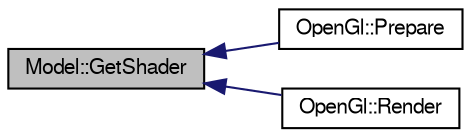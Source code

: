 digraph G
{
  bgcolor="transparent";
  edge [fontname="FreeSans",fontsize=10,labelfontname="FreeSans",labelfontsize=10];
  node [fontname="FreeSans",fontsize=10,shape=record];
  rankdir=LR;
  Node1 [label="Model::GetShader",height=0.2,width=0.4,color="black", fillcolor="grey75", style="filled" fontcolor="black"];
  Node1 -> Node2 [dir=back,color="midnightblue",fontsize=10,style="solid"];
  Node2 [label="OpenGl::Prepare",height=0.2,width=0.4,color="black",URL="$class_open_gl.html#d8259307bc0b851348b7afaa46965473",tooltip="Prepare."];
  Node1 -> Node3 [dir=back,color="midnightblue",fontsize=10,style="solid"];
  Node3 [label="OpenGl::Render",height=0.2,width=0.4,color="black",URL="$class_open_gl.html#5ee37b305288c0640f6c370bc7fc1192",tooltip="Render."];
}
